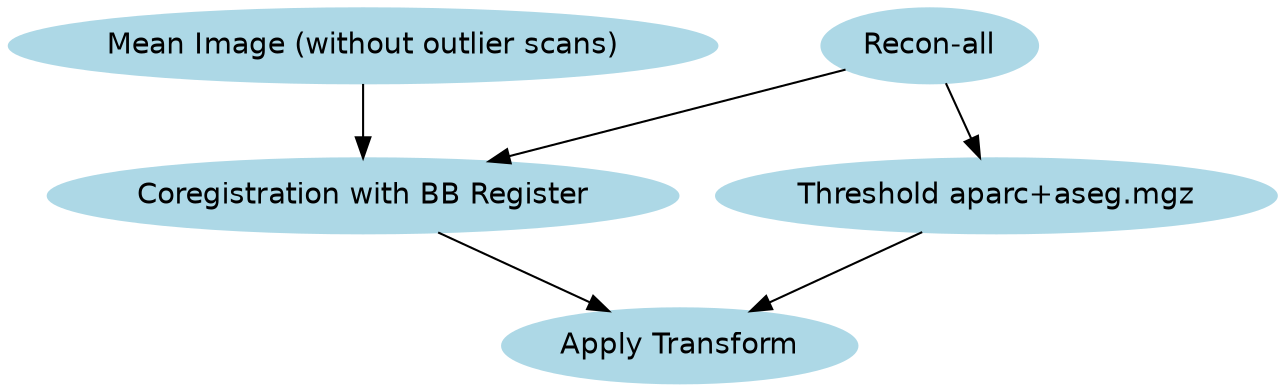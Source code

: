 digraph G
{
    node [style="filled" fillcolor="lightblue" color="lightblue" fontname = "helvetica"];
    graph [fontname = "helvetica"];

Mean[label="Mean Image (without outlier scans)"]

Recon[label="Recon-all"]

Coregistration[label="Coregistration with BB Register"] 

Apply[label="Apply Transform"]

Recon -> Coregistration
Coregistration -> Apply
Mean -> Coregistration

aparc[label="Threshold aparc+aseg.mgz"]
Recon->aparc
aparc -> Apply

}
